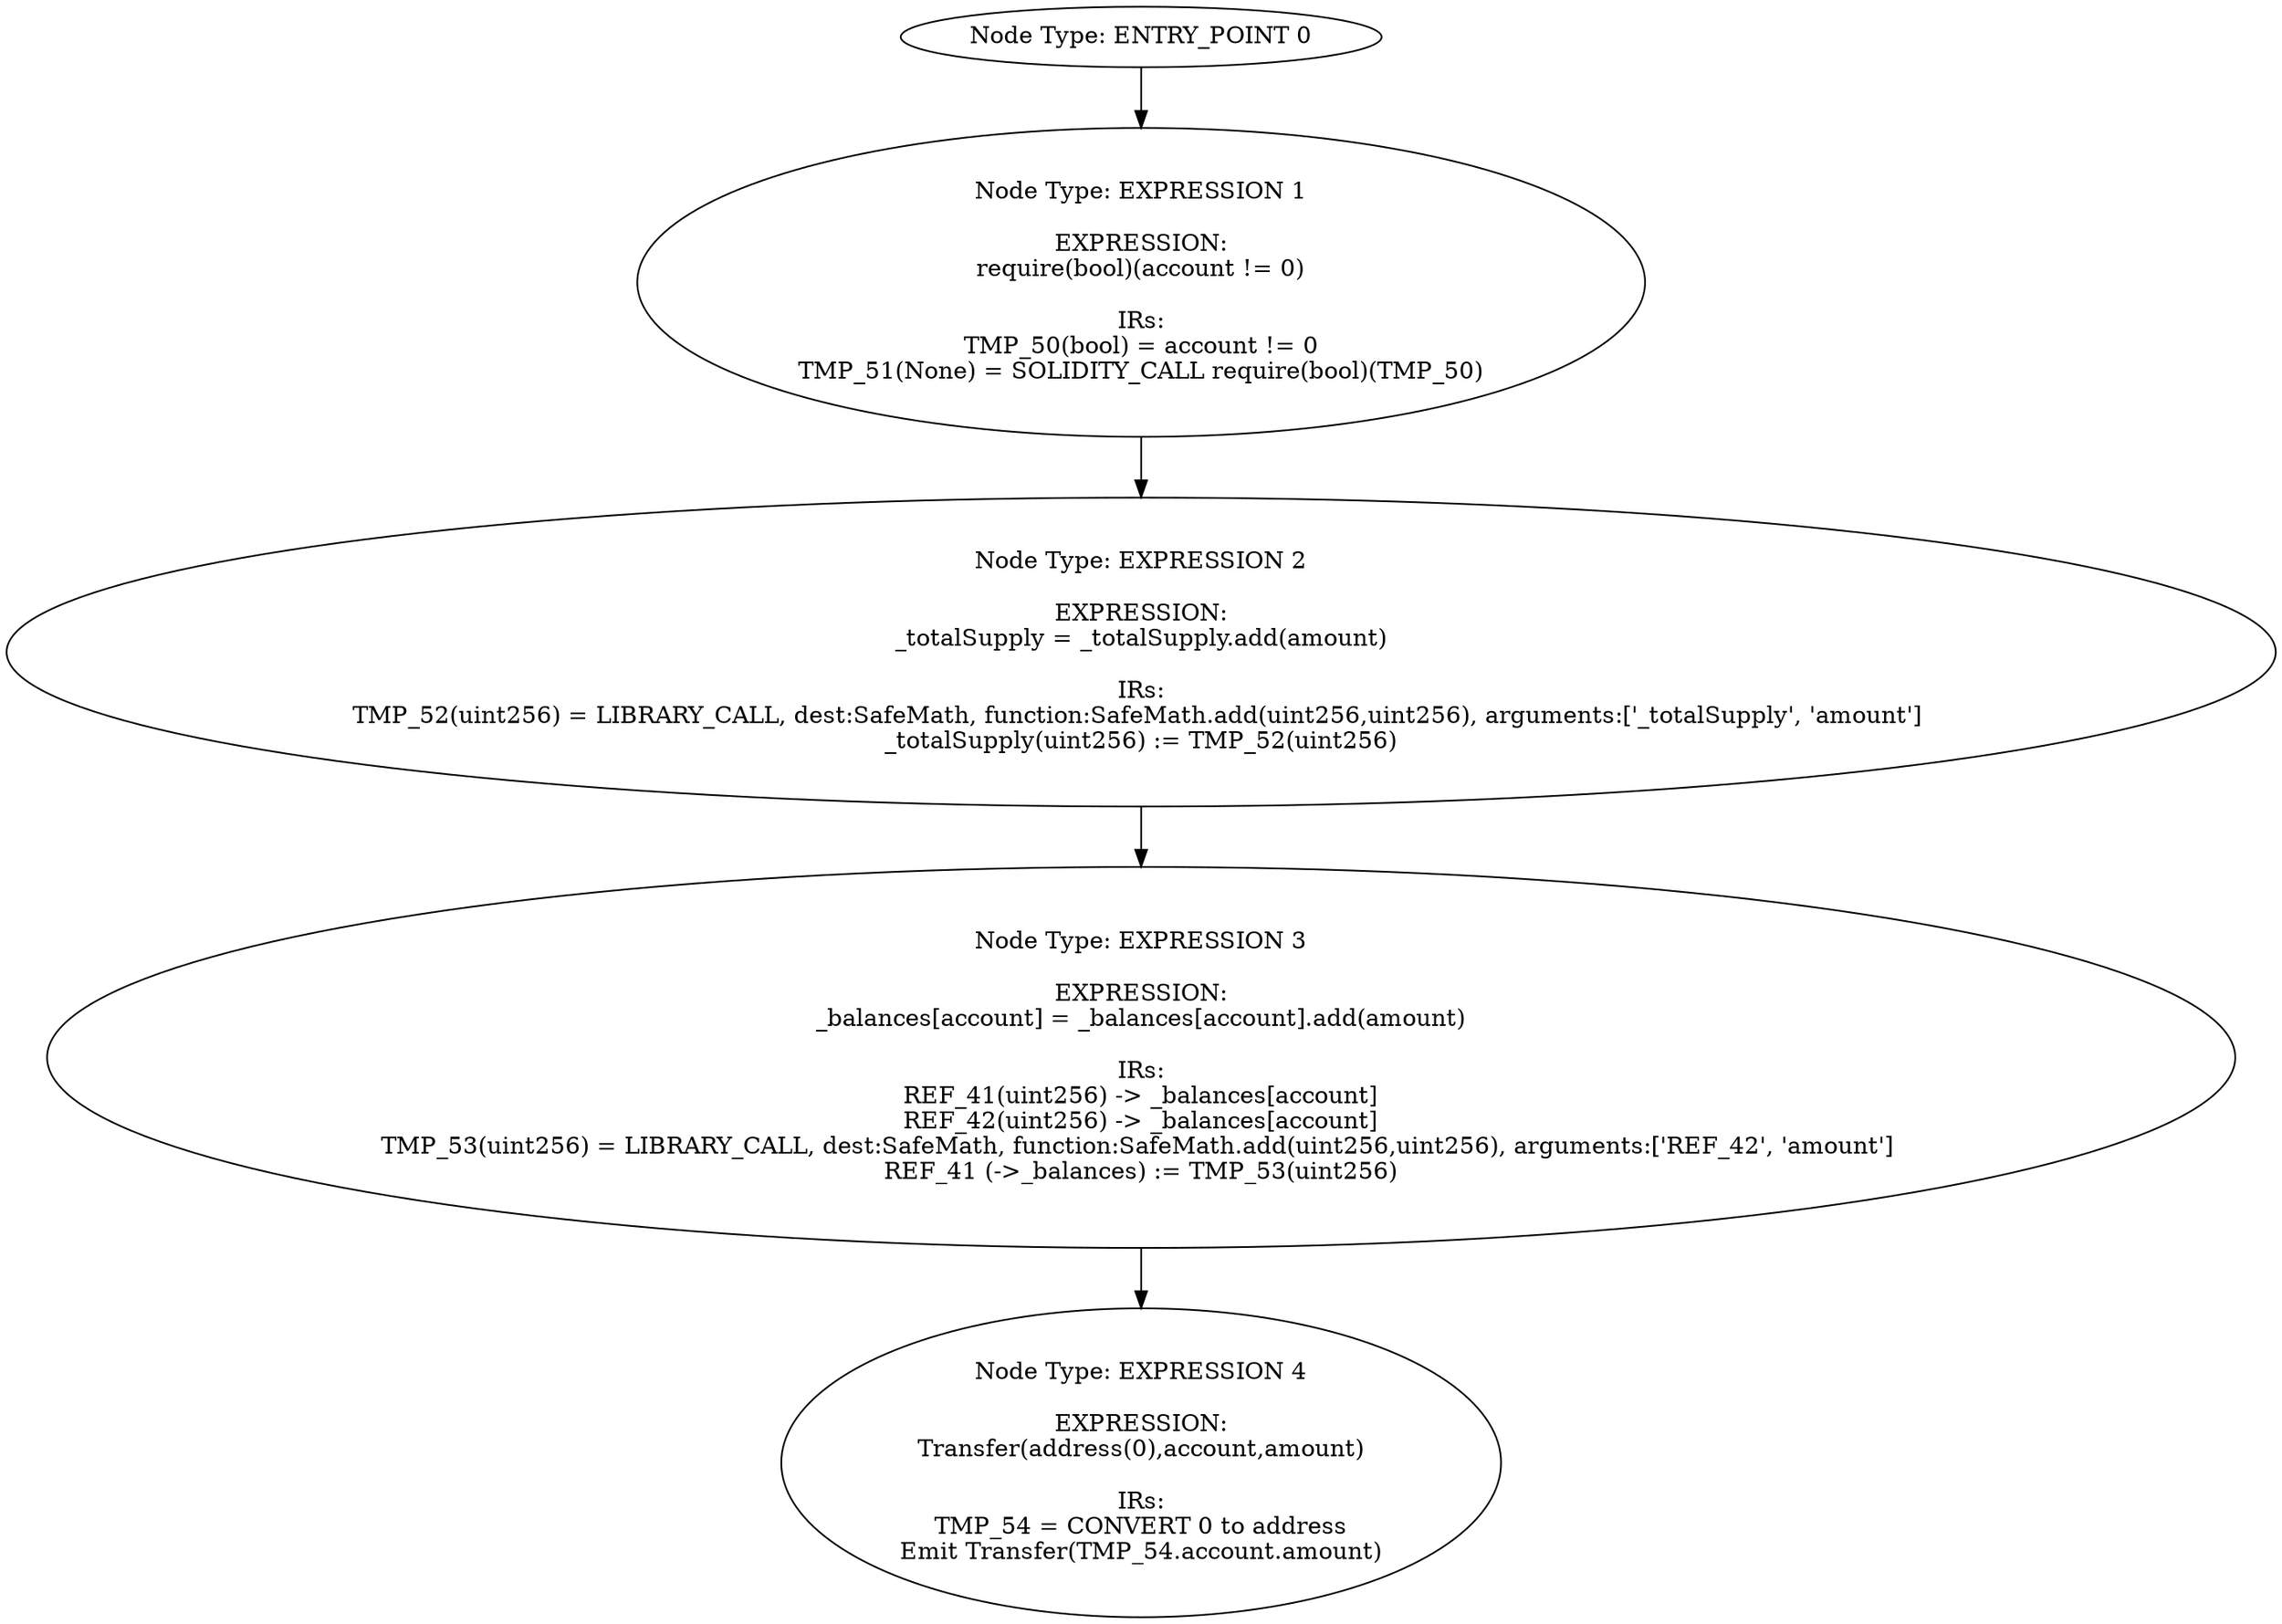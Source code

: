 digraph{
0[label="Node Type: ENTRY_POINT 0
"];
0->1;
1[label="Node Type: EXPRESSION 1

EXPRESSION:
require(bool)(account != 0)

IRs:
TMP_50(bool) = account != 0
TMP_51(None) = SOLIDITY_CALL require(bool)(TMP_50)"];
1->2;
2[label="Node Type: EXPRESSION 2

EXPRESSION:
_totalSupply = _totalSupply.add(amount)

IRs:
TMP_52(uint256) = LIBRARY_CALL, dest:SafeMath, function:SafeMath.add(uint256,uint256), arguments:['_totalSupply', 'amount'] 
_totalSupply(uint256) := TMP_52(uint256)"];
2->3;
3[label="Node Type: EXPRESSION 3

EXPRESSION:
_balances[account] = _balances[account].add(amount)

IRs:
REF_41(uint256) -> _balances[account]
REF_42(uint256) -> _balances[account]
TMP_53(uint256) = LIBRARY_CALL, dest:SafeMath, function:SafeMath.add(uint256,uint256), arguments:['REF_42', 'amount'] 
REF_41 (->_balances) := TMP_53(uint256)"];
3->4;
4[label="Node Type: EXPRESSION 4

EXPRESSION:
Transfer(address(0),account,amount)

IRs:
TMP_54 = CONVERT 0 to address
Emit Transfer(TMP_54.account.amount)"];
}
